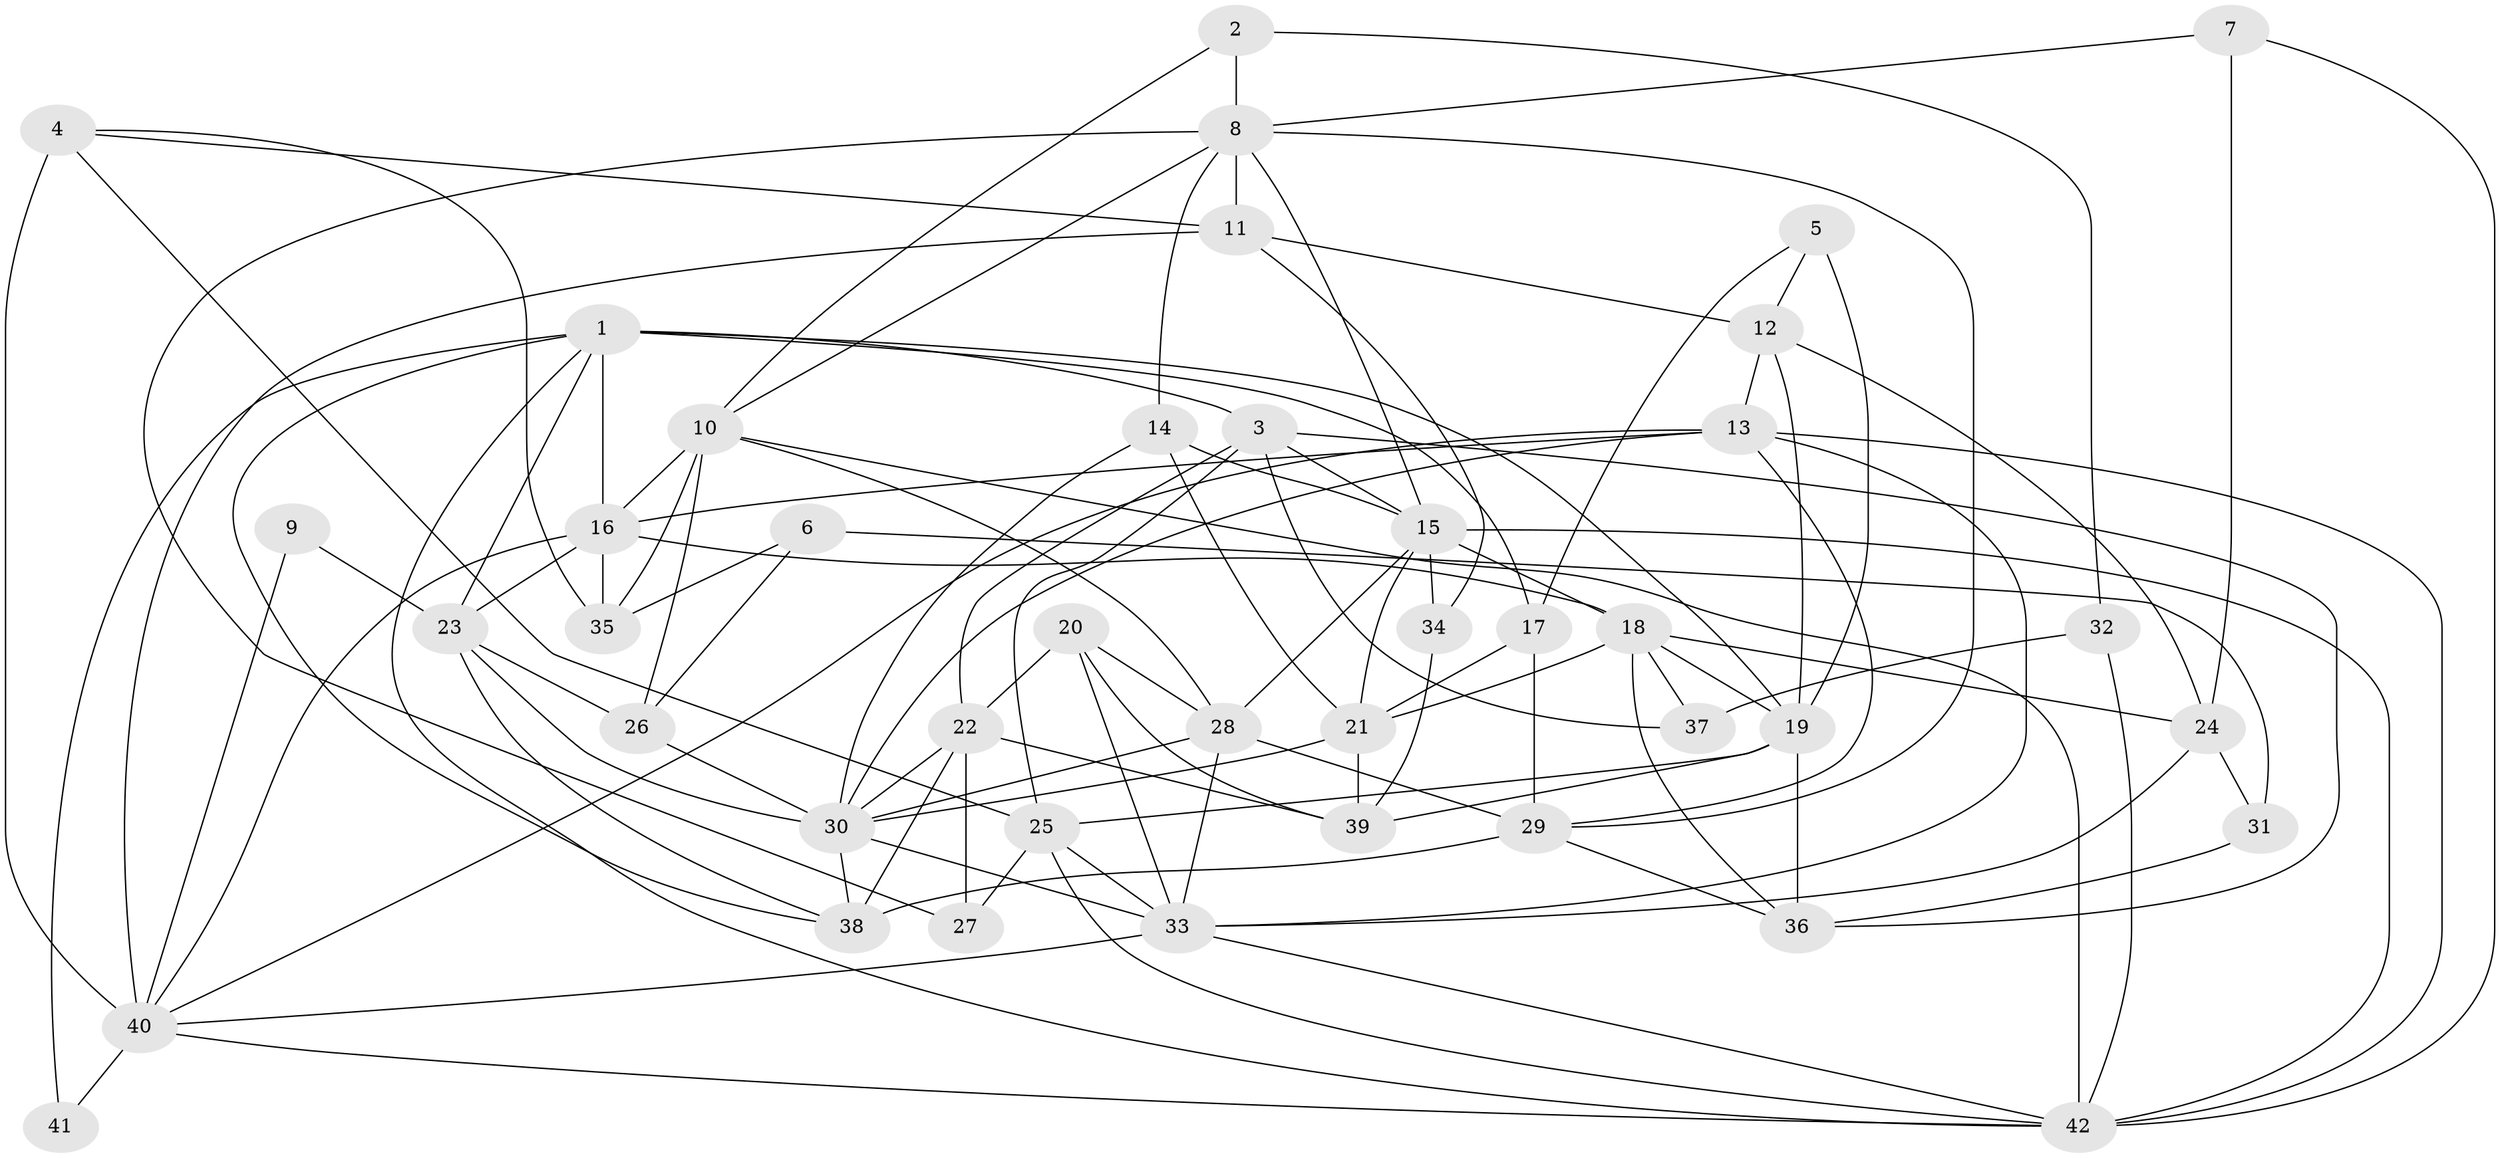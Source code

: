 // original degree distribution, {4: 0.14457831325301204, 2: 0.18072289156626506, 3: 0.30120481927710846, 6: 0.0963855421686747, 5: 0.20481927710843373, 7: 0.04819277108433735, 9: 0.024096385542168676}
// Generated by graph-tools (version 1.1) at 2025/02/03/09/25 03:02:01]
// undirected, 42 vertices, 110 edges
graph export_dot {
graph [start="1"]
  node [color=gray90,style=filled];
  1;
  2;
  3;
  4;
  5;
  6;
  7;
  8;
  9;
  10;
  11;
  12;
  13;
  14;
  15;
  16;
  17;
  18;
  19;
  20;
  21;
  22;
  23;
  24;
  25;
  26;
  27;
  28;
  29;
  30;
  31;
  32;
  33;
  34;
  35;
  36;
  37;
  38;
  39;
  40;
  41;
  42;
  1 -- 3 [weight=2.0];
  1 -- 16 [weight=1.0];
  1 -- 17 [weight=1.0];
  1 -- 19 [weight=1.0];
  1 -- 23 [weight=1.0];
  1 -- 38 [weight=1.0];
  1 -- 41 [weight=1.0];
  1 -- 42 [weight=1.0];
  2 -- 8 [weight=1.0];
  2 -- 10 [weight=1.0];
  2 -- 32 [weight=1.0];
  3 -- 15 [weight=1.0];
  3 -- 22 [weight=1.0];
  3 -- 25 [weight=1.0];
  3 -- 36 [weight=1.0];
  3 -- 37 [weight=1.0];
  4 -- 11 [weight=1.0];
  4 -- 25 [weight=1.0];
  4 -- 35 [weight=1.0];
  4 -- 40 [weight=3.0];
  5 -- 12 [weight=1.0];
  5 -- 17 [weight=1.0];
  5 -- 19 [weight=2.0];
  6 -- 26 [weight=1.0];
  6 -- 31 [weight=1.0];
  6 -- 35 [weight=1.0];
  7 -- 8 [weight=1.0];
  7 -- 24 [weight=1.0];
  7 -- 42 [weight=1.0];
  8 -- 10 [weight=1.0];
  8 -- 11 [weight=1.0];
  8 -- 14 [weight=1.0];
  8 -- 15 [weight=1.0];
  8 -- 27 [weight=1.0];
  8 -- 29 [weight=1.0];
  9 -- 23 [weight=1.0];
  9 -- 40 [weight=1.0];
  10 -- 16 [weight=1.0];
  10 -- 26 [weight=1.0];
  10 -- 28 [weight=1.0];
  10 -- 35 [weight=2.0];
  10 -- 42 [weight=1.0];
  11 -- 12 [weight=1.0];
  11 -- 34 [weight=1.0];
  11 -- 40 [weight=2.0];
  12 -- 13 [weight=2.0];
  12 -- 19 [weight=1.0];
  12 -- 24 [weight=1.0];
  13 -- 16 [weight=2.0];
  13 -- 29 [weight=1.0];
  13 -- 30 [weight=1.0];
  13 -- 33 [weight=1.0];
  13 -- 40 [weight=1.0];
  13 -- 42 [weight=1.0];
  14 -- 15 [weight=1.0];
  14 -- 21 [weight=1.0];
  14 -- 30 [weight=1.0];
  15 -- 18 [weight=2.0];
  15 -- 21 [weight=1.0];
  15 -- 28 [weight=1.0];
  15 -- 34 [weight=1.0];
  15 -- 42 [weight=1.0];
  16 -- 18 [weight=1.0];
  16 -- 23 [weight=1.0];
  16 -- 35 [weight=2.0];
  16 -- 40 [weight=1.0];
  17 -- 21 [weight=2.0];
  17 -- 29 [weight=1.0];
  18 -- 19 [weight=1.0];
  18 -- 21 [weight=1.0];
  18 -- 24 [weight=1.0];
  18 -- 36 [weight=1.0];
  18 -- 37 [weight=1.0];
  19 -- 25 [weight=1.0];
  19 -- 36 [weight=1.0];
  19 -- 39 [weight=1.0];
  20 -- 22 [weight=1.0];
  20 -- 28 [weight=1.0];
  20 -- 33 [weight=1.0];
  20 -- 39 [weight=1.0];
  21 -- 30 [weight=1.0];
  21 -- 39 [weight=1.0];
  22 -- 27 [weight=1.0];
  22 -- 30 [weight=1.0];
  22 -- 38 [weight=1.0];
  22 -- 39 [weight=1.0];
  23 -- 26 [weight=1.0];
  23 -- 30 [weight=1.0];
  23 -- 38 [weight=1.0];
  24 -- 31 [weight=1.0];
  24 -- 33 [weight=1.0];
  25 -- 27 [weight=1.0];
  25 -- 33 [weight=1.0];
  25 -- 42 [weight=1.0];
  26 -- 30 [weight=1.0];
  28 -- 29 [weight=1.0];
  28 -- 30 [weight=1.0];
  28 -- 33 [weight=1.0];
  29 -- 36 [weight=1.0];
  29 -- 38 [weight=2.0];
  30 -- 33 [weight=1.0];
  30 -- 38 [weight=1.0];
  31 -- 36 [weight=1.0];
  32 -- 37 [weight=1.0];
  32 -- 42 [weight=1.0];
  33 -- 40 [weight=1.0];
  33 -- 42 [weight=1.0];
  34 -- 39 [weight=1.0];
  40 -- 41 [weight=1.0];
  40 -- 42 [weight=1.0];
}
